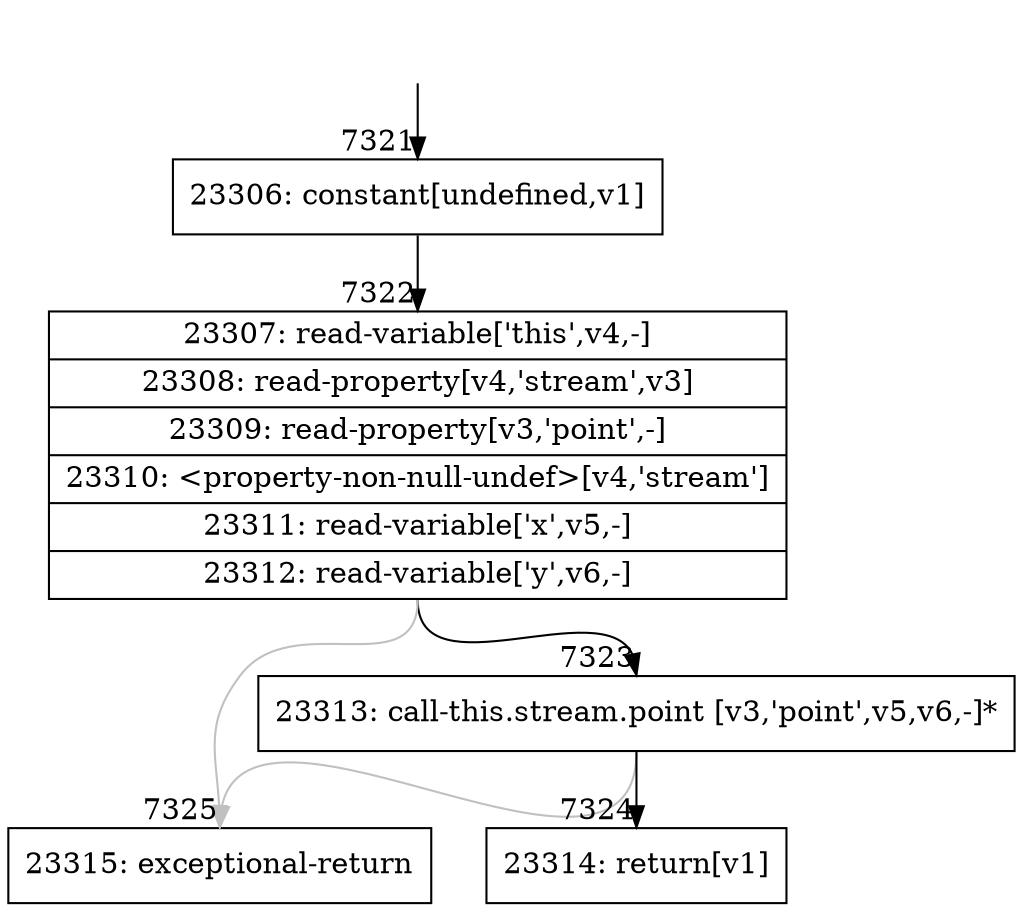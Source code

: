 digraph {
rankdir="TD"
BB_entry679[shape=none,label=""];
BB_entry679 -> BB7321 [tailport=s, headport=n, headlabel="    7321"]
BB7321 [shape=record label="{23306: constant[undefined,v1]}" ] 
BB7321 -> BB7322 [tailport=s, headport=n, headlabel="      7322"]
BB7322 [shape=record label="{23307: read-variable['this',v4,-]|23308: read-property[v4,'stream',v3]|23309: read-property[v3,'point',-]|23310: \<property-non-null-undef\>[v4,'stream']|23311: read-variable['x',v5,-]|23312: read-variable['y',v6,-]}" ] 
BB7322 -> BB7323 [tailport=s, headport=n, headlabel="      7323"]
BB7322 -> BB7325 [tailport=s, headport=n, color=gray, headlabel="      7325"]
BB7323 [shape=record label="{23313: call-this.stream.point [v3,'point',v5,v6,-]*}" ] 
BB7323 -> BB7324 [tailport=s, headport=n, headlabel="      7324"]
BB7323 -> BB7325 [tailport=s, headport=n, color=gray]
BB7324 [shape=record label="{23314: return[v1]}" ] 
BB7325 [shape=record label="{23315: exceptional-return}" ] 
//#$~ 4261
}
